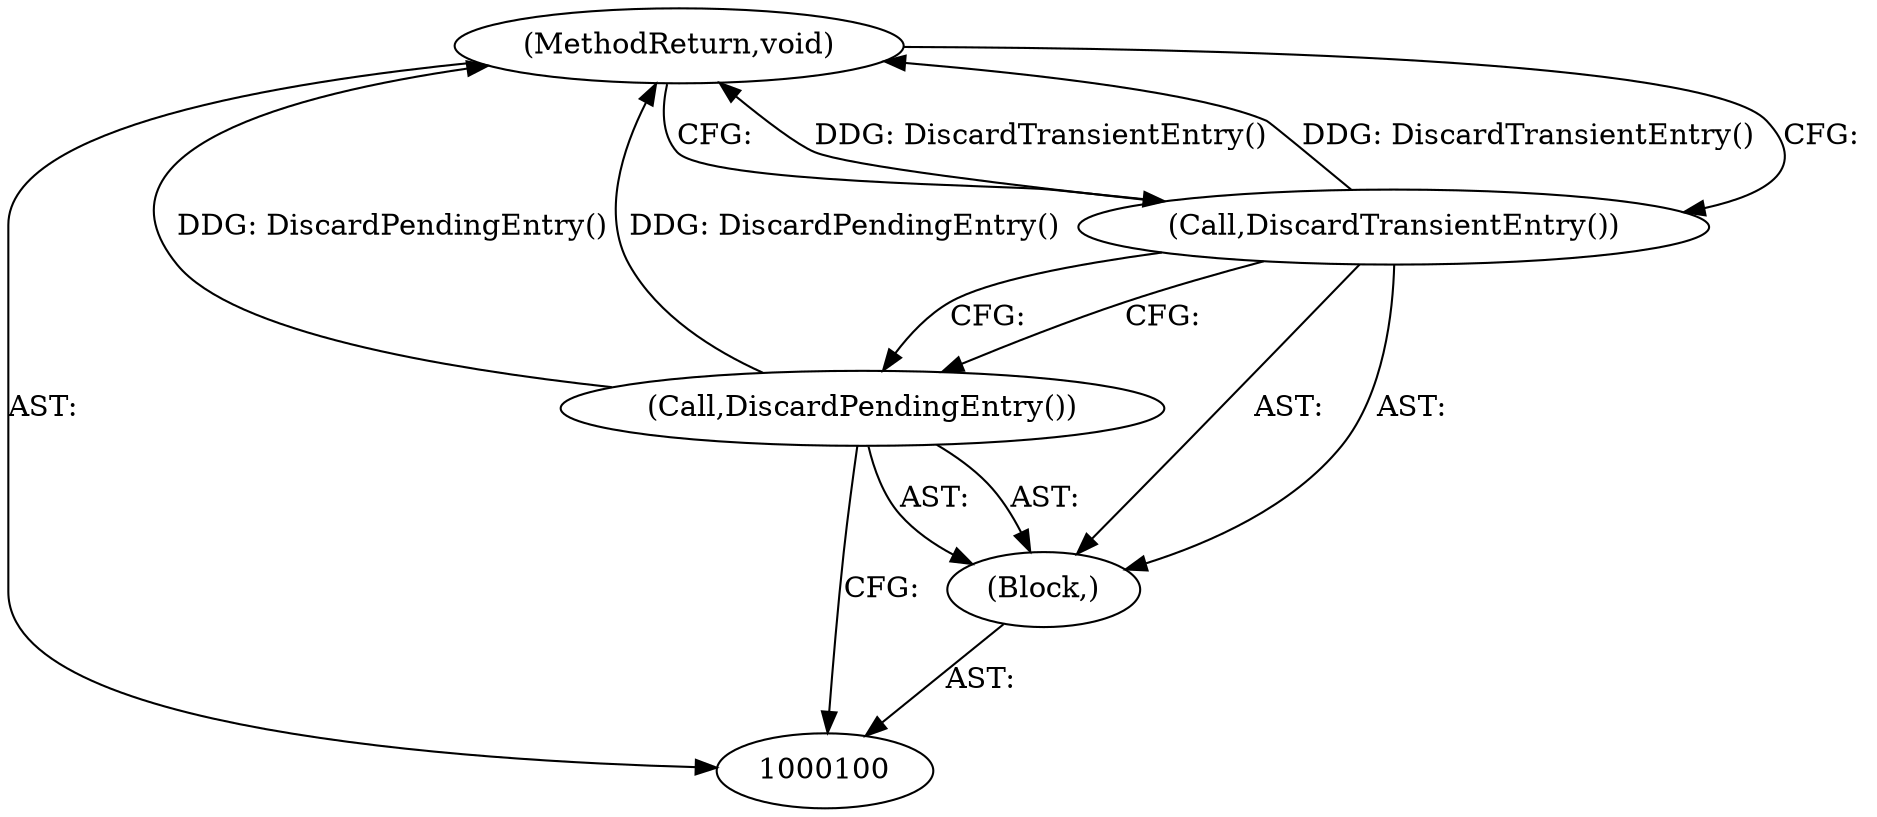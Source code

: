 digraph "0_Chrome_b12eb22a27110f49a2ad54b9e4ffd0ccb6cf9ce9" {
"1000104" [label="(MethodReturn,void)"];
"1000101" [label="(Block,)"];
"1000102" [label="(Call,DiscardPendingEntry())"];
"1000103" [label="(Call,DiscardTransientEntry())"];
"1000104" -> "1000100"  [label="AST: "];
"1000104" -> "1000103"  [label="CFG: "];
"1000103" -> "1000104"  [label="DDG: DiscardTransientEntry()"];
"1000102" -> "1000104"  [label="DDG: DiscardPendingEntry()"];
"1000101" -> "1000100"  [label="AST: "];
"1000102" -> "1000101"  [label="AST: "];
"1000103" -> "1000101"  [label="AST: "];
"1000102" -> "1000101"  [label="AST: "];
"1000102" -> "1000100"  [label="CFG: "];
"1000103" -> "1000102"  [label="CFG: "];
"1000102" -> "1000104"  [label="DDG: DiscardPendingEntry()"];
"1000103" -> "1000101"  [label="AST: "];
"1000103" -> "1000102"  [label="CFG: "];
"1000104" -> "1000103"  [label="CFG: "];
"1000103" -> "1000104"  [label="DDG: DiscardTransientEntry()"];
}
